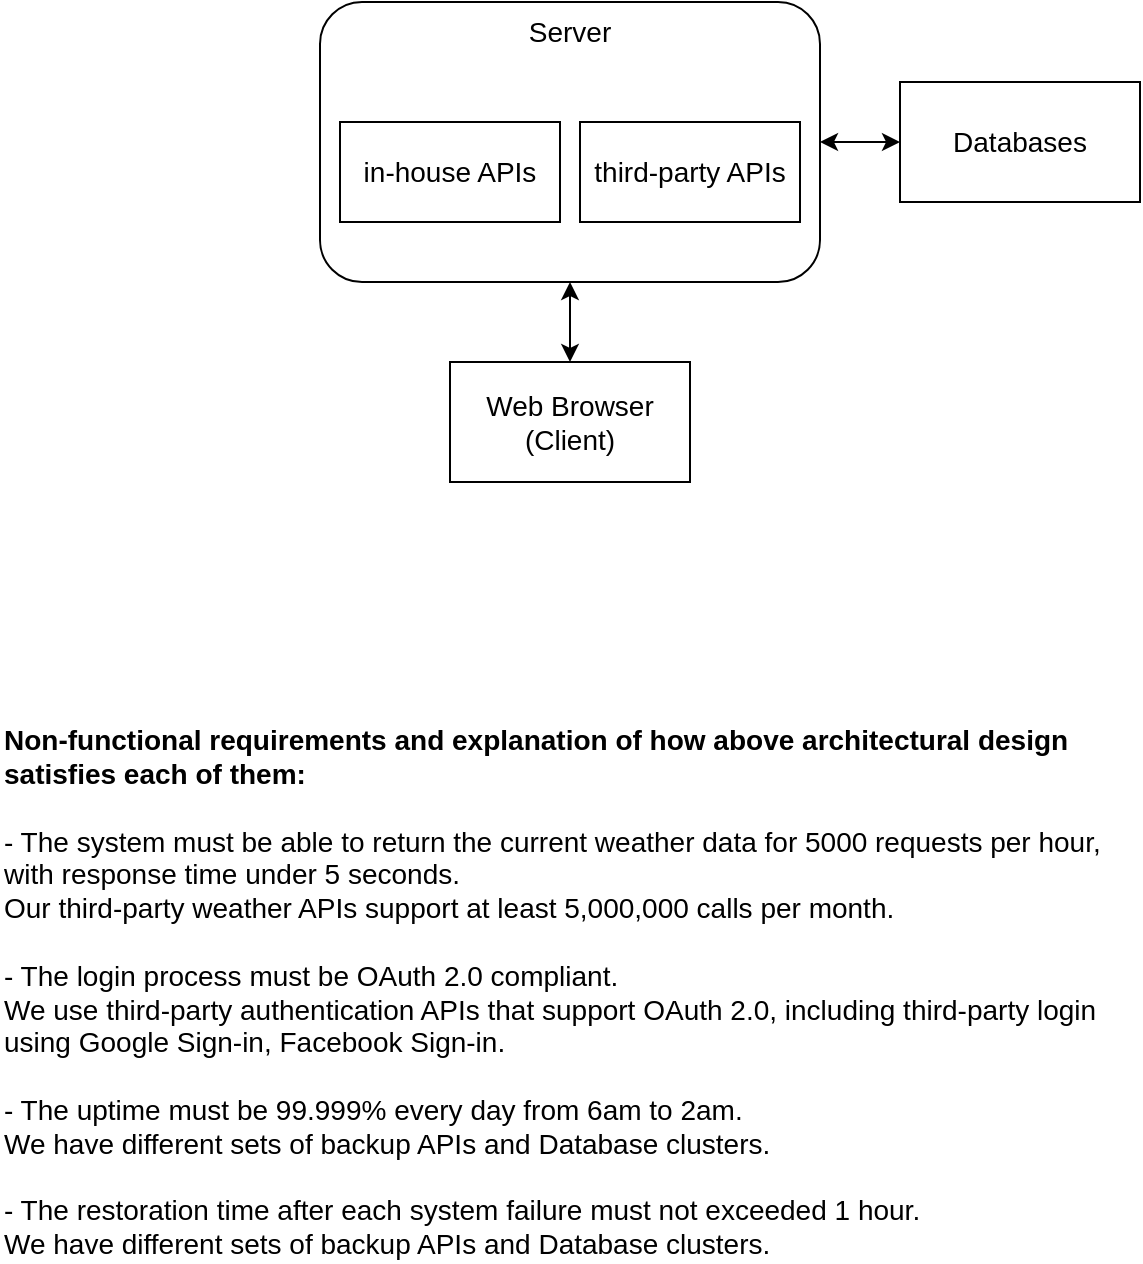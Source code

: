 <mxfile version="20.6.0" type="device"><diagram id="PQuGu0XtOF-y5drod1CJ" name="Page-1"><mxGraphModel dx="897" dy="717" grid="1" gridSize="10" guides="1" tooltips="1" connect="1" arrows="1" fold="1" page="1" pageScale="1" pageWidth="850" pageHeight="1100" math="0" shadow="0"><root><mxCell id="0"/><mxCell id="1" parent="0"/><mxCell id="Auw2hU7d8QG3MYC3eUDR-1" value="&lt;font style=&quot;font-size: 14px;&quot;&gt;Web Browser&lt;br&gt;(Client)&lt;br&gt;&lt;/font&gt;" style="rounded=0;whiteSpace=wrap;html=1;" vertex="1" parent="1"><mxGeometry x="345" y="390" width="120" height="60" as="geometry"/></mxCell><mxCell id="Auw2hU7d8QG3MYC3eUDR-7" value="" style="rounded=1;whiteSpace=wrap;html=1;fontSize=14;" vertex="1" parent="1"><mxGeometry x="280" y="210" width="250" height="140" as="geometry"/></mxCell><mxCell id="Auw2hU7d8QG3MYC3eUDR-8" value="Server" style="text;html=1;strokeColor=none;fillColor=none;align=center;verticalAlign=middle;whiteSpace=wrap;rounded=0;fontSize=14;" vertex="1" parent="1"><mxGeometry x="375" y="210" width="60" height="30" as="geometry"/></mxCell><mxCell id="Auw2hU7d8QG3MYC3eUDR-10" value="Databases" style="rounded=0;whiteSpace=wrap;html=1;fontSize=14;" vertex="1" parent="1"><mxGeometry x="570" y="250" width="120" height="60" as="geometry"/></mxCell><mxCell id="Auw2hU7d8QG3MYC3eUDR-11" value="" style="endArrow=classic;startArrow=classic;html=1;rounded=0;fontSize=14;entryX=0.5;entryY=1;entryDx=0;entryDy=0;exitX=0.5;exitY=0;exitDx=0;exitDy=0;" edge="1" parent="1" source="Auw2hU7d8QG3MYC3eUDR-1" target="Auw2hU7d8QG3MYC3eUDR-7"><mxGeometry width="50" height="50" relative="1" as="geometry"><mxPoint x="630" y="480" as="sourcePoint"/><mxPoint x="680" y="430" as="targetPoint"/></mxGeometry></mxCell><mxCell id="Auw2hU7d8QG3MYC3eUDR-12" value="" style="endArrow=classic;startArrow=classic;html=1;rounded=0;fontSize=14;entryX=1;entryY=0.5;entryDx=0;entryDy=0;exitX=0;exitY=0.5;exitDx=0;exitDy=0;" edge="1" parent="1" source="Auw2hU7d8QG3MYC3eUDR-10" target="Auw2hU7d8QG3MYC3eUDR-7"><mxGeometry width="50" height="50" relative="1" as="geometry"><mxPoint x="470" y="470" as="sourcePoint"/><mxPoint x="470" y="410" as="targetPoint"/></mxGeometry></mxCell><mxCell id="Auw2hU7d8QG3MYC3eUDR-13" value="in-house APIs" style="rounded=0;whiteSpace=wrap;html=1;fontSize=14;" vertex="1" parent="1"><mxGeometry x="290" y="270" width="110" height="50" as="geometry"/></mxCell><mxCell id="Auw2hU7d8QG3MYC3eUDR-14" value="third-party APIs" style="rounded=0;whiteSpace=wrap;html=1;fontSize=14;" vertex="1" parent="1"><mxGeometry x="410" y="270" width="110" height="50" as="geometry"/></mxCell><mxCell id="Auw2hU7d8QG3MYC3eUDR-15" value="&lt;b&gt;Non-functional requirements and explanation of how above architectural design satisfies each of them:&lt;br&gt;&lt;/b&gt;&lt;br&gt;- The system must be able to return the current weather data for 5000 requests per hour, with response time under 5 seconds.&lt;br&gt;Our third-party weather APIs support at least 5,000,000 calls per month.&lt;br&gt;&lt;br&gt;- The login process must be OAuth 2.0 compliant.&lt;br&gt;We use third-party authentication APIs that support OAuth 2.0, including third-party login using Google Sign-in, Facebook Sign-in.&lt;br&gt;&lt;br&gt;- The uptime must be 99.999% every day from 6am to 2am.&lt;br&gt;We have different sets of backup APIs and Database clusters.&lt;br&gt;&lt;br&gt;- The restoration time after each system failure must not exceeded 1 hour.&amp;nbsp;&lt;br&gt;We have different sets of backup APIs and Database clusters." style="text;html=1;strokeColor=none;fillColor=none;align=left;verticalAlign=middle;whiteSpace=wrap;rounded=0;fontSize=14;" vertex="1" parent="1"><mxGeometry x="120" y="570" width="570" height="270" as="geometry"/></mxCell></root></mxGraphModel></diagram></mxfile>